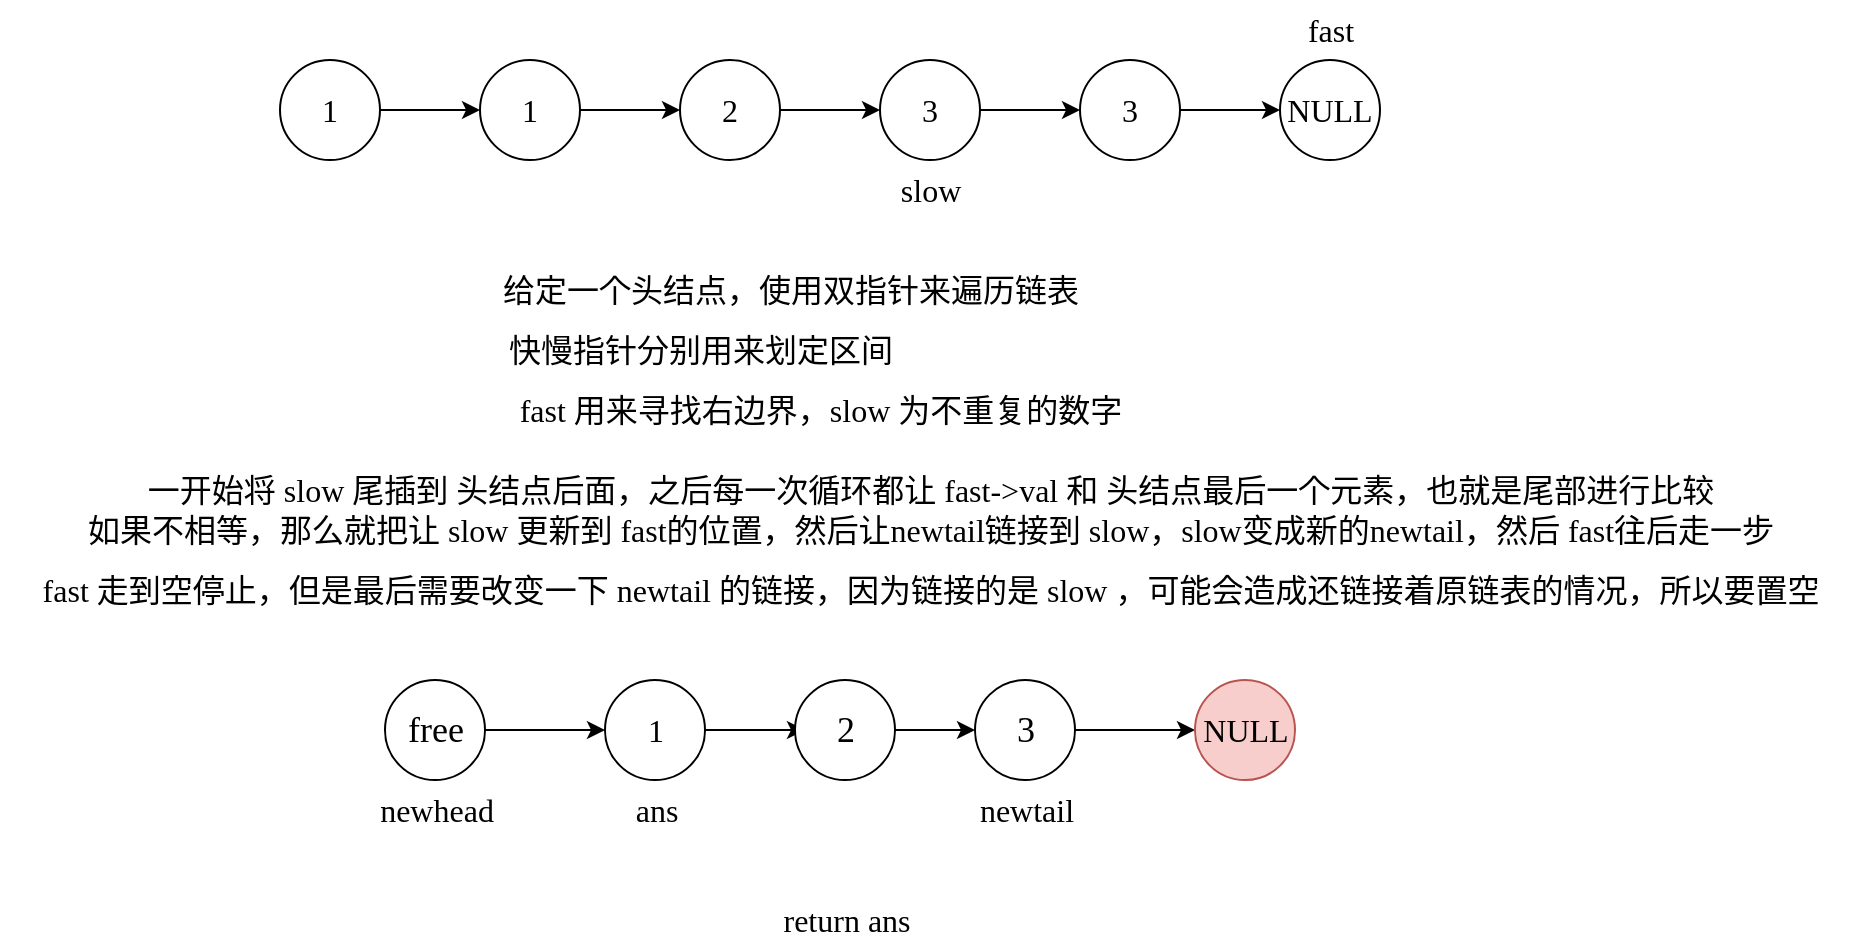 <mxfile version="20.2.3" type="device"><diagram id="SsHk9cqMixbzLnfuzSgn" name="第 1 页"><mxGraphModel dx="1038" dy="641" grid="1" gridSize="10" guides="1" tooltips="1" connect="1" arrows="1" fold="1" page="1" pageScale="1" pageWidth="1900" pageHeight="5000" math="0" shadow="0"><root><mxCell id="0"/><mxCell id="1" parent="0"/><mxCell id="9NGalmY1Jz5O2IrgaZSP-8" value="" style="edgeStyle=orthogonalEdgeStyle;rounded=0;orthogonalLoop=1;jettySize=auto;html=1;fontFamily=Comic Sans MS;fontSize=16;" edge="1" parent="1" source="9NGalmY1Jz5O2IrgaZSP-2" target="9NGalmY1Jz5O2IrgaZSP-3"><mxGeometry relative="1" as="geometry"/></mxCell><mxCell id="9NGalmY1Jz5O2IrgaZSP-2" value="1" style="ellipse;whiteSpace=wrap;html=1;aspect=fixed;fontSize=16;fontFamily=Comic Sans MS;" vertex="1" parent="1"><mxGeometry x="210" y="240" width="50" height="50" as="geometry"/></mxCell><mxCell id="9NGalmY1Jz5O2IrgaZSP-9" value="" style="edgeStyle=orthogonalEdgeStyle;rounded=0;orthogonalLoop=1;jettySize=auto;html=1;fontFamily=Comic Sans MS;fontSize=16;" edge="1" parent="1" source="9NGalmY1Jz5O2IrgaZSP-3" target="9NGalmY1Jz5O2IrgaZSP-4"><mxGeometry relative="1" as="geometry"/></mxCell><mxCell id="9NGalmY1Jz5O2IrgaZSP-3" value="1" style="ellipse;whiteSpace=wrap;html=1;aspect=fixed;fontSize=16;fontFamily=Comic Sans MS;" vertex="1" parent="1"><mxGeometry x="310" y="240" width="50" height="50" as="geometry"/></mxCell><mxCell id="9NGalmY1Jz5O2IrgaZSP-10" value="" style="edgeStyle=orthogonalEdgeStyle;rounded=0;orthogonalLoop=1;jettySize=auto;html=1;fontFamily=Comic Sans MS;fontSize=16;" edge="1" parent="1" source="9NGalmY1Jz5O2IrgaZSP-4" target="9NGalmY1Jz5O2IrgaZSP-5"><mxGeometry relative="1" as="geometry"/></mxCell><mxCell id="9NGalmY1Jz5O2IrgaZSP-4" value="2" style="ellipse;whiteSpace=wrap;html=1;aspect=fixed;fontSize=16;fontFamily=Comic Sans MS;" vertex="1" parent="1"><mxGeometry x="410" y="240" width="50" height="50" as="geometry"/></mxCell><mxCell id="9NGalmY1Jz5O2IrgaZSP-11" value="" style="edgeStyle=orthogonalEdgeStyle;rounded=0;orthogonalLoop=1;jettySize=auto;html=1;fontFamily=Comic Sans MS;fontSize=16;" edge="1" parent="1" source="9NGalmY1Jz5O2IrgaZSP-5" target="9NGalmY1Jz5O2IrgaZSP-6"><mxGeometry relative="1" as="geometry"/></mxCell><mxCell id="9NGalmY1Jz5O2IrgaZSP-5" value="3" style="ellipse;whiteSpace=wrap;html=1;aspect=fixed;fontSize=16;fontFamily=Comic Sans MS;" vertex="1" parent="1"><mxGeometry x="510" y="240" width="50" height="50" as="geometry"/></mxCell><mxCell id="9NGalmY1Jz5O2IrgaZSP-13" value="" style="edgeStyle=orthogonalEdgeStyle;rounded=0;orthogonalLoop=1;jettySize=auto;html=1;fontFamily=Comic Sans MS;fontSize=16;" edge="1" parent="1" source="9NGalmY1Jz5O2IrgaZSP-6" target="9NGalmY1Jz5O2IrgaZSP-12"><mxGeometry relative="1" as="geometry"/></mxCell><mxCell id="9NGalmY1Jz5O2IrgaZSP-6" value="3" style="ellipse;whiteSpace=wrap;html=1;aspect=fixed;fontSize=16;fontFamily=Comic Sans MS;" vertex="1" parent="1"><mxGeometry x="610" y="240" width="50" height="50" as="geometry"/></mxCell><mxCell id="9NGalmY1Jz5O2IrgaZSP-12" value="NULL" style="ellipse;whiteSpace=wrap;html=1;aspect=fixed;fontSize=16;fontFamily=Comic Sans MS;" vertex="1" parent="1"><mxGeometry x="710" y="240" width="50" height="50" as="geometry"/></mxCell><mxCell id="9NGalmY1Jz5O2IrgaZSP-14" value="fast" style="text;html=1;align=center;verticalAlign=middle;resizable=0;points=[];autosize=1;strokeColor=none;fillColor=none;fontSize=16;fontFamily=Comic Sans MS;" vertex="1" parent="1"><mxGeometry x="705" y="210" width="60" height="30" as="geometry"/></mxCell><mxCell id="9NGalmY1Jz5O2IrgaZSP-15" value="slow" style="text;html=1;align=center;verticalAlign=middle;resizable=0;points=[];autosize=1;strokeColor=none;fillColor=none;fontSize=16;fontFamily=Comic Sans MS;" vertex="1" parent="1"><mxGeometry x="505" y="290" width="60" height="30" as="geometry"/></mxCell><mxCell id="9NGalmY1Jz5O2IrgaZSP-16" value="给定一个头结点，使用双指针来遍历链表" style="text;html=1;align=center;verticalAlign=middle;resizable=0;points=[];autosize=1;strokeColor=none;fillColor=none;fontSize=16;fontFamily=Comic Sans MS;" vertex="1" parent="1"><mxGeometry x="310" y="340" width="310" height="30" as="geometry"/></mxCell><mxCell id="9NGalmY1Jz5O2IrgaZSP-27" style="edgeStyle=orthogonalEdgeStyle;rounded=0;orthogonalLoop=1;jettySize=auto;html=1;entryX=0;entryY=0.5;entryDx=0;entryDy=0;fontFamily=Comic Sans MS;fontSize=16;" edge="1" parent="1" source="9NGalmY1Jz5O2IrgaZSP-17" target="9NGalmY1Jz5O2IrgaZSP-23"><mxGeometry relative="1" as="geometry"/></mxCell><mxCell id="9NGalmY1Jz5O2IrgaZSP-17" value="free" style="ellipse;whiteSpace=wrap;html=1;aspect=fixed;fontSize=18;fontFamily=Comic Sans MS;" vertex="1" parent="1"><mxGeometry x="262.5" y="550" width="50" height="50" as="geometry"/></mxCell><mxCell id="9NGalmY1Jz5O2IrgaZSP-18" value="快慢指针分别用来划定区间" style="text;html=1;align=center;verticalAlign=middle;resizable=0;points=[];autosize=1;strokeColor=none;fillColor=none;fontSize=16;fontFamily=Comic Sans MS;" vertex="1" parent="1"><mxGeometry x="310" y="370" width="220" height="30" as="geometry"/></mxCell><mxCell id="9NGalmY1Jz5O2IrgaZSP-19" value="fast 用来寻找右边界，slow 为不重复的数字" style="text;html=1;align=center;verticalAlign=middle;resizable=0;points=[];autosize=1;strokeColor=none;fillColor=none;fontSize=16;fontFamily=Comic Sans MS;" vertex="1" parent="1"><mxGeometry x="310" y="400" width="340" height="30" as="geometry"/></mxCell><mxCell id="9NGalmY1Jz5O2IrgaZSP-20" value="一开始将 slow 尾插到 头结点后面，之后每一次循环都让 fast-&amp;gt;val 和 头结点最后一个元素，也就是尾部进行比较&lt;br&gt;如果不相等，那么就把让 slow 更新到 fast的位置，然后让newtail链接到 slow，slow变成新的newtail，然后 fast往后走一步" style="text;html=1;align=center;verticalAlign=middle;resizable=0;points=[];autosize=1;strokeColor=none;fillColor=none;fontSize=16;fontFamily=Comic Sans MS;" vertex="1" parent="1"><mxGeometry x="85" y="440" width="900" height="50" as="geometry"/></mxCell><mxCell id="9NGalmY1Jz5O2IrgaZSP-21" value="fast 走到空停止，但是最后需要改变一下 newtail 的链接，因为链接的是 slow ，可能会造成还链接着原链表的情况，所以要置空" style="text;html=1;align=center;verticalAlign=middle;resizable=0;points=[];autosize=1;strokeColor=none;fillColor=none;fontSize=16;fontFamily=Comic Sans MS;" vertex="1" parent="1"><mxGeometry x="70" y="490" width="930" height="30" as="geometry"/></mxCell><mxCell id="9NGalmY1Jz5O2IrgaZSP-22" value="" style="edgeStyle=orthogonalEdgeStyle;rounded=0;orthogonalLoop=1;jettySize=auto;html=1;fontFamily=Comic Sans MS;fontSize=16;" edge="1" parent="1" source="9NGalmY1Jz5O2IrgaZSP-23"><mxGeometry relative="1" as="geometry"><mxPoint x="472.5" y="575" as="targetPoint"/></mxGeometry></mxCell><mxCell id="9NGalmY1Jz5O2IrgaZSP-23" value="1" style="ellipse;whiteSpace=wrap;html=1;aspect=fixed;fontSize=16;fontFamily=Comic Sans MS;" vertex="1" parent="1"><mxGeometry x="372.5" y="550" width="50" height="50" as="geometry"/></mxCell><mxCell id="9NGalmY1Jz5O2IrgaZSP-25" value="newhead" style="text;html=1;align=center;verticalAlign=middle;resizable=0;points=[];autosize=1;strokeColor=none;fillColor=none;fontSize=16;fontFamily=Comic Sans MS;" vertex="1" parent="1"><mxGeometry x="242.5" y="600" width="90" height="30" as="geometry"/></mxCell><mxCell id="9NGalmY1Jz5O2IrgaZSP-31" value="" style="edgeStyle=orthogonalEdgeStyle;rounded=0;orthogonalLoop=1;jettySize=auto;html=1;fontFamily=Comic Sans MS;fontSize=16;" edge="1" parent="1" source="9NGalmY1Jz5O2IrgaZSP-28" target="9NGalmY1Jz5O2IrgaZSP-30"><mxGeometry relative="1" as="geometry"/></mxCell><mxCell id="9NGalmY1Jz5O2IrgaZSP-28" value="2" style="ellipse;whiteSpace=wrap;html=1;aspect=fixed;fontSize=18;fontFamily=Comic Sans MS;" vertex="1" parent="1"><mxGeometry x="467.5" y="550" width="50" height="50" as="geometry"/></mxCell><mxCell id="9NGalmY1Jz5O2IrgaZSP-29" value="newtail" style="text;html=1;align=center;verticalAlign=middle;resizable=0;points=[];autosize=1;strokeColor=none;fillColor=none;fontSize=16;fontFamily=Comic Sans MS;" vertex="1" parent="1"><mxGeometry x="542.5" y="600" width="80" height="30" as="geometry"/></mxCell><mxCell id="9NGalmY1Jz5O2IrgaZSP-33" value="" style="edgeStyle=orthogonalEdgeStyle;rounded=0;orthogonalLoop=1;jettySize=auto;html=1;fontFamily=Comic Sans MS;fontSize=16;" edge="1" parent="1" source="9NGalmY1Jz5O2IrgaZSP-30" target="9NGalmY1Jz5O2IrgaZSP-32"><mxGeometry relative="1" as="geometry"/></mxCell><mxCell id="9NGalmY1Jz5O2IrgaZSP-30" value="3" style="ellipse;whiteSpace=wrap;html=1;aspect=fixed;fontSize=18;fontFamily=Comic Sans MS;" vertex="1" parent="1"><mxGeometry x="557.5" y="550" width="50" height="50" as="geometry"/></mxCell><mxCell id="9NGalmY1Jz5O2IrgaZSP-32" value="&lt;font style=&quot;font-size: 16px;&quot;&gt;NULL&lt;/font&gt;" style="ellipse;whiteSpace=wrap;html=1;aspect=fixed;fontSize=18;fontFamily=Comic Sans MS;fillColor=#f8cecc;strokeColor=#b85450;" vertex="1" parent="1"><mxGeometry x="667.5" y="550" width="50" height="50" as="geometry"/></mxCell><mxCell id="9NGalmY1Jz5O2IrgaZSP-34" value="return ans" style="text;html=1;align=center;verticalAlign=middle;resizable=0;points=[];autosize=1;strokeColor=none;fillColor=none;fontSize=16;fontFamily=Comic Sans MS;" vertex="1" parent="1"><mxGeometry x="442.5" y="655" width="100" height="30" as="geometry"/></mxCell><mxCell id="9NGalmY1Jz5O2IrgaZSP-35" value="ans" style="text;html=1;align=center;verticalAlign=middle;resizable=0;points=[];autosize=1;strokeColor=none;fillColor=none;fontSize=16;fontFamily=Comic Sans MS;" vertex="1" parent="1"><mxGeometry x="372.5" y="600" width="50" height="30" as="geometry"/></mxCell></root></mxGraphModel></diagram></mxfile>